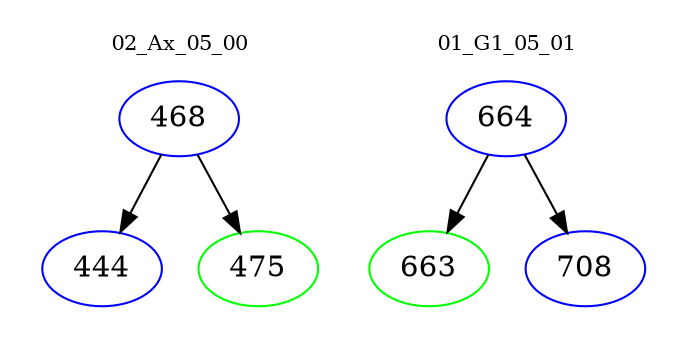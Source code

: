 digraph{
subgraph cluster_0 {
color = white
label = "02_Ax_05_00";
fontsize=10;
T0_468 [label="468", color="blue"]
T0_468 -> T0_444 [color="black"]
T0_444 [label="444", color="blue"]
T0_468 -> T0_475 [color="black"]
T0_475 [label="475", color="green"]
}
subgraph cluster_1 {
color = white
label = "01_G1_05_01";
fontsize=10;
T1_664 [label="664", color="blue"]
T1_664 -> T1_663 [color="black"]
T1_663 [label="663", color="green"]
T1_664 -> T1_708 [color="black"]
T1_708 [label="708", color="blue"]
}
}
